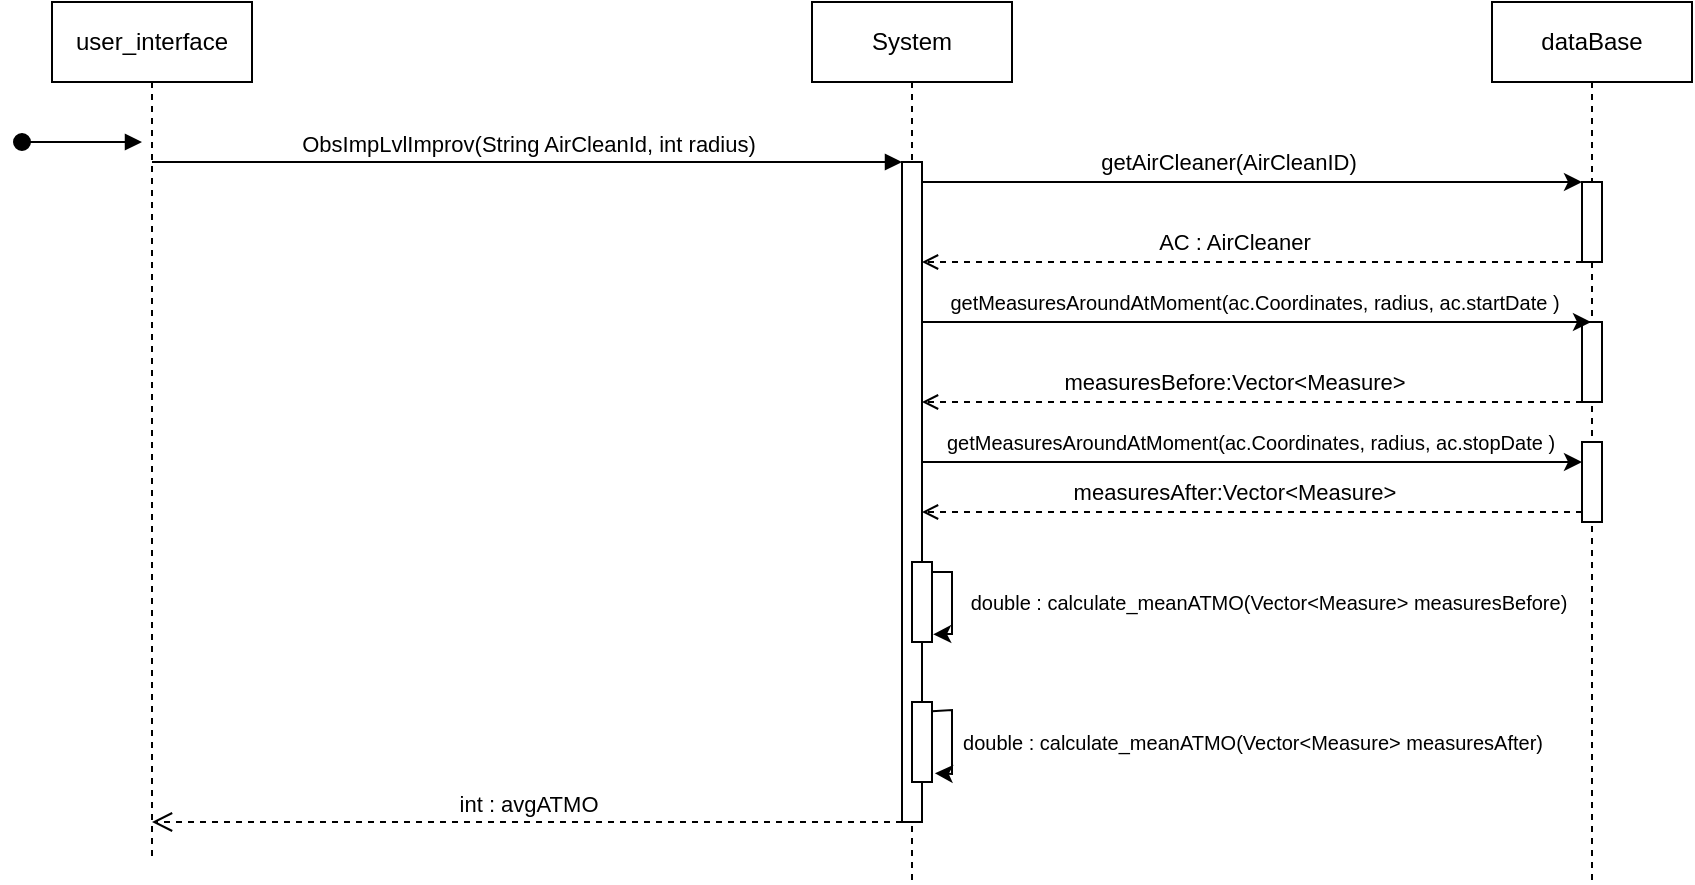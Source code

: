 <mxfile version="21.2.4" type="device">
  <diagram name="Page-1" id="2YBvvXClWsGukQMizWep">
    <mxGraphModel dx="1945" dy="728" grid="1" gridSize="10" guides="1" tooltips="1" connect="1" arrows="1" fold="1" page="1" pageScale="1" pageWidth="850" pageHeight="1100" math="0" shadow="0">
      <root>
        <mxCell id="0" />
        <mxCell id="1" parent="0" />
        <mxCell id="Tae_6Wudc8X_0bs11zX3-1" value="user_interface" style="shape=umlLifeline;perimeter=lifelinePerimeter;whiteSpace=wrap;html=1;container=0;dropTarget=0;collapsible=0;recursiveResize=0;outlineConnect=0;portConstraint=eastwest;newEdgeStyle={&quot;edgeStyle&quot;:&quot;elbowEdgeStyle&quot;,&quot;elbow&quot;:&quot;vertical&quot;,&quot;curved&quot;:0,&quot;rounded&quot;:0};" vertex="1" parent="1">
          <mxGeometry x="20" y="40" width="100" height="430" as="geometry" />
        </mxCell>
        <mxCell id="Tae_6Wudc8X_0bs11zX3-2" value="" style="html=1;verticalAlign=bottom;startArrow=oval;endArrow=block;startSize=8;edgeStyle=elbowEdgeStyle;elbow=vertical;curved=0;rounded=0;" edge="1" parent="Tae_6Wudc8X_0bs11zX3-1">
          <mxGeometry relative="1" as="geometry">
            <mxPoint x="-15" y="70" as="sourcePoint" />
            <mxPoint x="45" y="70.333" as="targetPoint" />
          </mxGeometry>
        </mxCell>
        <mxCell id="Tae_6Wudc8X_0bs11zX3-3" value="System" style="shape=umlLifeline;perimeter=lifelinePerimeter;whiteSpace=wrap;html=1;container=0;dropTarget=0;collapsible=0;recursiveResize=0;outlineConnect=0;portConstraint=eastwest;newEdgeStyle={&quot;edgeStyle&quot;:&quot;elbowEdgeStyle&quot;,&quot;elbow&quot;:&quot;vertical&quot;,&quot;curved&quot;:0,&quot;rounded&quot;:0};" vertex="1" parent="1">
          <mxGeometry x="400" y="40" width="100" height="440" as="geometry" />
        </mxCell>
        <mxCell id="Tae_6Wudc8X_0bs11zX3-4" value="" style="html=1;points=[];perimeter=orthogonalPerimeter;outlineConnect=0;targetShapes=umlLifeline;portConstraint=eastwest;newEdgeStyle={&quot;edgeStyle&quot;:&quot;elbowEdgeStyle&quot;,&quot;elbow&quot;:&quot;vertical&quot;,&quot;curved&quot;:0,&quot;rounded&quot;:0};" vertex="1" parent="Tae_6Wudc8X_0bs11zX3-3">
          <mxGeometry x="45" y="80" width="10" height="330" as="geometry" />
        </mxCell>
        <mxCell id="Tae_6Wudc8X_0bs11zX3-5" value="ObsImpLvlImprov(String AirCleanId, int radius)" style="html=1;verticalAlign=bottom;endArrow=block;edgeStyle=elbowEdgeStyle;elbow=vertical;curved=0;rounded=0;" edge="1" parent="1" source="Tae_6Wudc8X_0bs11zX3-1" target="Tae_6Wudc8X_0bs11zX3-4">
          <mxGeometry x="-0.001" relative="1" as="geometry">
            <mxPoint x="95" y="120" as="sourcePoint" />
            <Array as="points">
              <mxPoint x="180" y="120" />
            </Array>
            <mxPoint as="offset" />
          </mxGeometry>
        </mxCell>
        <mxCell id="Tae_6Wudc8X_0bs11zX3-6" value="int : avgATMO" style="html=1;verticalAlign=bottom;endArrow=open;dashed=1;endSize=8;edgeStyle=elbowEdgeStyle;elbow=vertical;curved=0;rounded=0;" edge="1" parent="1" source="Tae_6Wudc8X_0bs11zX3-4" target="Tae_6Wudc8X_0bs11zX3-1">
          <mxGeometry relative="1" as="geometry">
            <mxPoint x="95" y="280" as="targetPoint" />
            <Array as="points">
              <mxPoint x="310" y="450" />
              <mxPoint x="380" y="380" />
              <mxPoint x="290" y="340" />
              <mxPoint x="330" y="320" />
              <mxPoint x="190" y="280" />
            </Array>
          </mxGeometry>
        </mxCell>
        <mxCell id="Tae_6Wudc8X_0bs11zX3-7" value="dataBase" style="shape=umlLifeline;perimeter=lifelinePerimeter;whiteSpace=wrap;html=1;container=0;dropTarget=0;collapsible=0;recursiveResize=0;outlineConnect=0;portConstraint=eastwest;newEdgeStyle={&quot;edgeStyle&quot;:&quot;elbowEdgeStyle&quot;,&quot;elbow&quot;:&quot;vertical&quot;,&quot;curved&quot;:0,&quot;rounded&quot;:0};" vertex="1" parent="1">
          <mxGeometry x="740" y="40" width="100" height="440" as="geometry" />
        </mxCell>
        <mxCell id="Tae_6Wudc8X_0bs11zX3-8" value="" style="html=1;points=[];perimeter=orthogonalPerimeter;outlineConnect=0;targetShapes=umlLifeline;portConstraint=eastwest;newEdgeStyle={&quot;edgeStyle&quot;:&quot;elbowEdgeStyle&quot;,&quot;elbow&quot;:&quot;vertical&quot;,&quot;curved&quot;:0,&quot;rounded&quot;:0};" vertex="1" parent="Tae_6Wudc8X_0bs11zX3-7">
          <mxGeometry x="45" y="90" width="10" height="40" as="geometry" />
        </mxCell>
        <mxCell id="Tae_6Wudc8X_0bs11zX3-9" value="" style="html=1;points=[];perimeter=orthogonalPerimeter;outlineConnect=0;targetShapes=umlLifeline;portConstraint=eastwest;newEdgeStyle={&quot;edgeStyle&quot;:&quot;elbowEdgeStyle&quot;,&quot;elbow&quot;:&quot;vertical&quot;,&quot;curved&quot;:0,&quot;rounded&quot;:0};" vertex="1" parent="Tae_6Wudc8X_0bs11zX3-7">
          <mxGeometry x="45" y="160" width="10" height="40" as="geometry" />
        </mxCell>
        <mxCell id="Tae_6Wudc8X_0bs11zX3-27" value="" style="html=1;points=[];perimeter=orthogonalPerimeter;outlineConnect=0;targetShapes=umlLifeline;portConstraint=eastwest;newEdgeStyle={&quot;edgeStyle&quot;:&quot;elbowEdgeStyle&quot;,&quot;elbow&quot;:&quot;vertical&quot;,&quot;curved&quot;:0,&quot;rounded&quot;:0};" vertex="1" parent="Tae_6Wudc8X_0bs11zX3-7">
          <mxGeometry x="45" y="220" width="10" height="40" as="geometry" />
        </mxCell>
        <mxCell id="Tae_6Wudc8X_0bs11zX3-10" value="" style="endArrow=classic;html=1;rounded=0;" edge="1" parent="1" source="Tae_6Wudc8X_0bs11zX3-4" target="Tae_6Wudc8X_0bs11zX3-8">
          <mxGeometry width="50" height="50" relative="1" as="geometry">
            <mxPoint x="470" y="140" as="sourcePoint" />
            <mxPoint x="660" y="140" as="targetPoint" />
            <Array as="points">
              <mxPoint x="700" y="130" />
            </Array>
          </mxGeometry>
        </mxCell>
        <mxCell id="Tae_6Wudc8X_0bs11zX3-11" value="getAirCleaner(AirCleanID)" style="edgeLabel;html=1;align=center;verticalAlign=middle;resizable=0;points=[];" vertex="1" connectable="0" parent="Tae_6Wudc8X_0bs11zX3-10">
          <mxGeometry x="-0.412" y="2" relative="1" as="geometry">
            <mxPoint x="56" y="-8" as="offset" />
          </mxGeometry>
        </mxCell>
        <mxCell id="Tae_6Wudc8X_0bs11zX3-12" value="" style="endArrow=open;html=1;rounded=0;endFill=0;dashed=1;" edge="1" parent="1" source="Tae_6Wudc8X_0bs11zX3-8" target="Tae_6Wudc8X_0bs11zX3-4">
          <mxGeometry width="50" height="50" relative="1" as="geometry">
            <mxPoint x="520" y="215" as="sourcePoint" />
            <mxPoint x="570" y="165" as="targetPoint" />
            <Array as="points">
              <mxPoint x="580" y="170" />
            </Array>
          </mxGeometry>
        </mxCell>
        <mxCell id="Tae_6Wudc8X_0bs11zX3-13" value="AC : AirCleaner" style="edgeLabel;html=1;align=center;verticalAlign=middle;resizable=0;points=[];" vertex="1" connectable="0" parent="Tae_6Wudc8X_0bs11zX3-12">
          <mxGeometry x="0.279" y="1" relative="1" as="geometry">
            <mxPoint x="37" y="-11" as="offset" />
          </mxGeometry>
        </mxCell>
        <mxCell id="Tae_6Wudc8X_0bs11zX3-14" value="" style="endArrow=classic;html=1;rounded=0;" edge="1" parent="1" target="Tae_6Wudc8X_0bs11zX3-7">
          <mxGeometry width="50" height="50" relative="1" as="geometry">
            <mxPoint x="455" y="200.0" as="sourcePoint" />
            <mxPoint x="725" y="200.0" as="targetPoint" />
            <Array as="points" />
          </mxGeometry>
        </mxCell>
        <mxCell id="Tae_6Wudc8X_0bs11zX3-15" value="&lt;font style=&quot;font-size: 10px;&quot;&gt;getMeasuresAroundAtMoment(ac.Coordinates, radius, ac.startDate )&lt;/font&gt;" style="edgeLabel;html=1;align=center;verticalAlign=middle;resizable=0;points=[];" vertex="1" connectable="0" parent="Tae_6Wudc8X_0bs11zX3-14">
          <mxGeometry x="-0.412" y="2" relative="1" as="geometry">
            <mxPoint x="67" y="-8" as="offset" />
          </mxGeometry>
        </mxCell>
        <mxCell id="Tae_6Wudc8X_0bs11zX3-16" value="" style="endArrow=open;html=1;rounded=0;endFill=0;dashed=1;" edge="1" parent="1" source="Tae_6Wudc8X_0bs11zX3-9" target="Tae_6Wudc8X_0bs11zX3-4">
          <mxGeometry width="50" height="50" relative="1" as="geometry">
            <mxPoint x="725" y="240" as="sourcePoint" />
            <mxPoint x="455" y="240" as="targetPoint" />
            <Array as="points">
              <mxPoint x="580" y="240" />
            </Array>
          </mxGeometry>
        </mxCell>
        <mxCell id="Tae_6Wudc8X_0bs11zX3-17" value="measuresBefore:Vector&amp;lt;Measure&amp;gt;" style="edgeLabel;html=1;align=center;verticalAlign=middle;resizable=0;points=[];" vertex="1" connectable="0" parent="Tae_6Wudc8X_0bs11zX3-16">
          <mxGeometry x="0.279" y="1" relative="1" as="geometry">
            <mxPoint x="37" y="-11" as="offset" />
          </mxGeometry>
        </mxCell>
        <mxCell id="Tae_6Wudc8X_0bs11zX3-18" value="" style="rounded=0;whiteSpace=wrap;html=1;" vertex="1" parent="1">
          <mxGeometry x="450" y="390" width="10" height="40" as="geometry" />
        </mxCell>
        <mxCell id="Tae_6Wudc8X_0bs11zX3-19" value="" style="endArrow=classic;html=1;rounded=0;exitX=0.967;exitY=0.083;exitDx=0;exitDy=0;entryX=1.111;entryY=0.858;entryDx=0;entryDy=0;entryPerimeter=0;exitPerimeter=0;" edge="1" parent="1">
          <mxGeometry width="50" height="50" relative="1" as="geometry">
            <mxPoint x="460.0" y="394.66" as="sourcePoint" />
            <mxPoint x="461.44" y="425.66" as="targetPoint" />
            <Array as="points">
              <mxPoint x="470" y="394" />
              <mxPoint x="470" y="426" />
            </Array>
          </mxGeometry>
        </mxCell>
        <mxCell id="Tae_6Wudc8X_0bs11zX3-20" value="&lt;font style=&quot;font-size: 10px;&quot;&gt;double : calculate_meanATMO(Vector&amp;lt;Measure&amp;gt; measuresAfter)&lt;/font&gt;" style="edgeLabel;html=1;align=center;verticalAlign=middle;resizable=0;points=[];" vertex="1" connectable="0" parent="Tae_6Wudc8X_0bs11zX3-19">
          <mxGeometry x="0.018" y="2" relative="1" as="geometry">
            <mxPoint x="148" as="offset" />
          </mxGeometry>
        </mxCell>
        <mxCell id="Tae_6Wudc8X_0bs11zX3-21" value="" style="rounded=0;whiteSpace=wrap;html=1;" vertex="1" parent="1">
          <mxGeometry x="450" y="320" width="10" height="40" as="geometry" />
        </mxCell>
        <mxCell id="Tae_6Wudc8X_0bs11zX3-22" value="" style="endArrow=classic;html=1;rounded=0;entryX=1.056;entryY=0.904;entryDx=0;entryDy=0;entryPerimeter=0;exitX=1;exitY=0.126;exitDx=0;exitDy=0;exitPerimeter=0;" edge="1" parent="1" source="Tae_6Wudc8X_0bs11zX3-21" target="Tae_6Wudc8X_0bs11zX3-21">
          <mxGeometry width="50" height="50" relative="1" as="geometry">
            <mxPoint x="460" y="325" as="sourcePoint" />
            <mxPoint x="461" y="355.5" as="targetPoint" />
            <Array as="points">
              <mxPoint x="470" y="325" />
              <mxPoint x="470" y="356" />
            </Array>
          </mxGeometry>
        </mxCell>
        <mxCell id="Tae_6Wudc8X_0bs11zX3-23" value="&lt;font style=&quot;font-size: 10px;&quot;&gt;double : calculate_meanATMO(Vector&amp;lt;Measure&amp;gt; measuresBefore)&lt;/font&gt;" style="edgeLabel;html=1;align=center;verticalAlign=middle;resizable=0;points=[];" vertex="1" connectable="0" parent="Tae_6Wudc8X_0bs11zX3-22">
          <mxGeometry x="0.018" y="2" relative="1" as="geometry">
            <mxPoint x="156" y="-1" as="offset" />
          </mxGeometry>
        </mxCell>
        <mxCell id="Tae_6Wudc8X_0bs11zX3-28" value="" style="endArrow=classic;html=1;rounded=0;" edge="1" parent="1" source="Tae_6Wudc8X_0bs11zX3-4">
          <mxGeometry width="50" height="50" relative="1" as="geometry">
            <mxPoint x="460" y="270" as="sourcePoint" />
            <mxPoint x="785" y="270" as="targetPoint" />
            <Array as="points" />
          </mxGeometry>
        </mxCell>
        <mxCell id="Tae_6Wudc8X_0bs11zX3-29" value="&lt;font style=&quot;font-size: 10px;&quot;&gt;getMeasuresAroundAtMoment(ac.Coordinates, radius, ac.stopDate )&lt;/font&gt;" style="edgeLabel;html=1;align=center;verticalAlign=middle;resizable=0;points=[];" vertex="1" connectable="0" parent="Tae_6Wudc8X_0bs11zX3-28">
          <mxGeometry x="-0.412" y="2" relative="1" as="geometry">
            <mxPoint x="67" y="-8" as="offset" />
          </mxGeometry>
        </mxCell>
        <mxCell id="Tae_6Wudc8X_0bs11zX3-31" value="" style="endArrow=open;html=1;rounded=0;endFill=0;dashed=1;" edge="1" parent="1">
          <mxGeometry width="50" height="50" relative="1" as="geometry">
            <mxPoint x="785" y="295" as="sourcePoint" />
            <mxPoint x="455" y="295" as="targetPoint" />
            <Array as="points">
              <mxPoint x="580" y="295" />
            </Array>
          </mxGeometry>
        </mxCell>
        <mxCell id="Tae_6Wudc8X_0bs11zX3-32" value="measuresAfter:Vector&amp;lt;Measure&amp;gt;" style="edgeLabel;html=1;align=center;verticalAlign=middle;resizable=0;points=[];" vertex="1" connectable="0" parent="Tae_6Wudc8X_0bs11zX3-31">
          <mxGeometry x="0.279" y="1" relative="1" as="geometry">
            <mxPoint x="37" y="-11" as="offset" />
          </mxGeometry>
        </mxCell>
      </root>
    </mxGraphModel>
  </diagram>
</mxfile>
